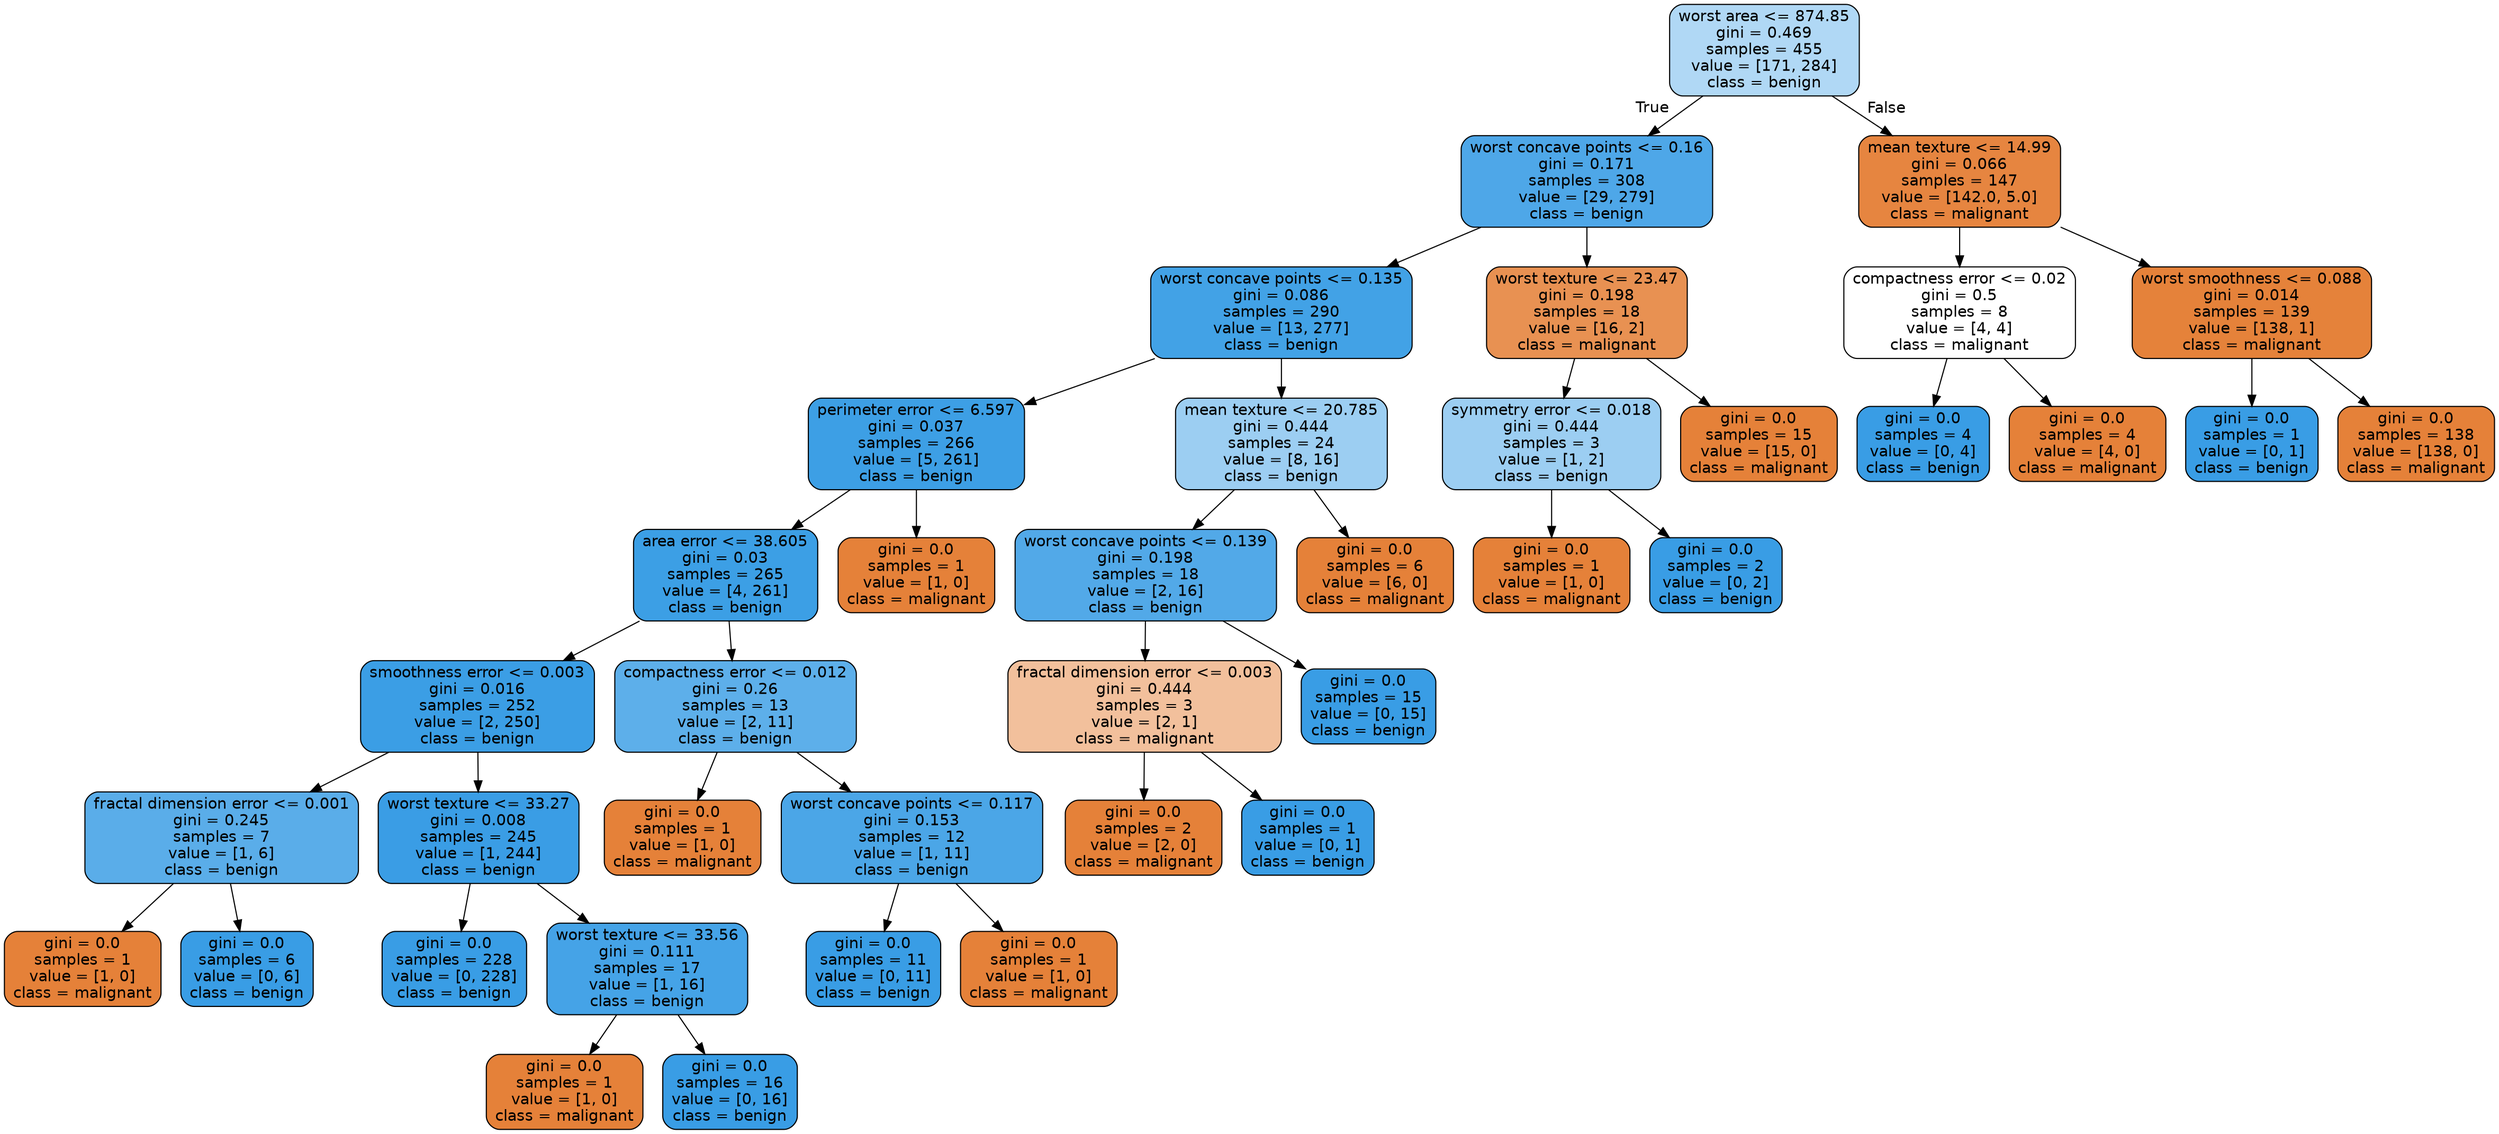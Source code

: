 digraph Tree {
node [shape=box, style="filled, rounded", color="black", fontname="helvetica"] ;
edge [fontname="helvetica"] ;
0 [label="worst area <= 874.85\ngini = 0.469\nsamples = 455\nvalue = [171, 284]\nclass = benign", fillcolor="#b0d8f5"] ;
1 [label="worst concave points <= 0.16\ngini = 0.171\nsamples = 308\nvalue = [29, 279]\nclass = benign", fillcolor="#4ea7e8"] ;
0 -> 1 [labeldistance=2.5, labelangle=45, headlabel="True"] ;
2 [label="worst concave points <= 0.135\ngini = 0.086\nsamples = 290\nvalue = [13, 277]\nclass = benign", fillcolor="#42a2e6"] ;
1 -> 2 ;
3 [label="perimeter error <= 6.597\ngini = 0.037\nsamples = 266\nvalue = [5, 261]\nclass = benign", fillcolor="#3d9fe5"] ;
2 -> 3 ;
4 [label="area error <= 38.605\ngini = 0.03\nsamples = 265\nvalue = [4, 261]\nclass = benign", fillcolor="#3c9fe5"] ;
3 -> 4 ;
5 [label="smoothness error <= 0.003\ngini = 0.016\nsamples = 252\nvalue = [2, 250]\nclass = benign", fillcolor="#3b9ee5"] ;
4 -> 5 ;
6 [label="fractal dimension error <= 0.001\ngini = 0.245\nsamples = 7\nvalue = [1, 6]\nclass = benign", fillcolor="#5aade9"] ;
5 -> 6 ;
7 [label="gini = 0.0\nsamples = 1\nvalue = [1, 0]\nclass = malignant", fillcolor="#e58139"] ;
6 -> 7 ;
8 [label="gini = 0.0\nsamples = 6\nvalue = [0, 6]\nclass = benign", fillcolor="#399de5"] ;
6 -> 8 ;
9 [label="worst texture <= 33.27\ngini = 0.008\nsamples = 245\nvalue = [1, 244]\nclass = benign", fillcolor="#3a9de5"] ;
5 -> 9 ;
10 [label="gini = 0.0\nsamples = 228\nvalue = [0, 228]\nclass = benign", fillcolor="#399de5"] ;
9 -> 10 ;
11 [label="worst texture <= 33.56\ngini = 0.111\nsamples = 17\nvalue = [1, 16]\nclass = benign", fillcolor="#45a3e7"] ;
9 -> 11 ;
12 [label="gini = 0.0\nsamples = 1\nvalue = [1, 0]\nclass = malignant", fillcolor="#e58139"] ;
11 -> 12 ;
13 [label="gini = 0.0\nsamples = 16\nvalue = [0, 16]\nclass = benign", fillcolor="#399de5"] ;
11 -> 13 ;
14 [label="compactness error <= 0.012\ngini = 0.26\nsamples = 13\nvalue = [2, 11]\nclass = benign", fillcolor="#5dafea"] ;
4 -> 14 ;
15 [label="gini = 0.0\nsamples = 1\nvalue = [1, 0]\nclass = malignant", fillcolor="#e58139"] ;
14 -> 15 ;
16 [label="worst concave points <= 0.117\ngini = 0.153\nsamples = 12\nvalue = [1, 11]\nclass = benign", fillcolor="#4ba6e7"] ;
14 -> 16 ;
17 [label="gini = 0.0\nsamples = 11\nvalue = [0, 11]\nclass = benign", fillcolor="#399de5"] ;
16 -> 17 ;
18 [label="gini = 0.0\nsamples = 1\nvalue = [1, 0]\nclass = malignant", fillcolor="#e58139"] ;
16 -> 18 ;
19 [label="gini = 0.0\nsamples = 1\nvalue = [1, 0]\nclass = malignant", fillcolor="#e58139"] ;
3 -> 19 ;
20 [label="mean texture <= 20.785\ngini = 0.444\nsamples = 24\nvalue = [8, 16]\nclass = benign", fillcolor="#9ccef2"] ;
2 -> 20 ;
21 [label="worst concave points <= 0.139\ngini = 0.198\nsamples = 18\nvalue = [2, 16]\nclass = benign", fillcolor="#52a9e8"] ;
20 -> 21 ;
22 [label="fractal dimension error <= 0.003\ngini = 0.444\nsamples = 3\nvalue = [2, 1]\nclass = malignant", fillcolor="#f2c09c"] ;
21 -> 22 ;
23 [label="gini = 0.0\nsamples = 2\nvalue = [2, 0]\nclass = malignant", fillcolor="#e58139"] ;
22 -> 23 ;
24 [label="gini = 0.0\nsamples = 1\nvalue = [0, 1]\nclass = benign", fillcolor="#399de5"] ;
22 -> 24 ;
25 [label="gini = 0.0\nsamples = 15\nvalue = [0, 15]\nclass = benign", fillcolor="#399de5"] ;
21 -> 25 ;
26 [label="gini = 0.0\nsamples = 6\nvalue = [6, 0]\nclass = malignant", fillcolor="#e58139"] ;
20 -> 26 ;
27 [label="worst texture <= 23.47\ngini = 0.198\nsamples = 18\nvalue = [16, 2]\nclass = malignant", fillcolor="#e89152"] ;
1 -> 27 ;
28 [label="symmetry error <= 0.018\ngini = 0.444\nsamples = 3\nvalue = [1, 2]\nclass = benign", fillcolor="#9ccef2"] ;
27 -> 28 ;
29 [label="gini = 0.0\nsamples = 1\nvalue = [1, 0]\nclass = malignant", fillcolor="#e58139"] ;
28 -> 29 ;
30 [label="gini = 0.0\nsamples = 2\nvalue = [0, 2]\nclass = benign", fillcolor="#399de5"] ;
28 -> 30 ;
31 [label="gini = 0.0\nsamples = 15\nvalue = [15, 0]\nclass = malignant", fillcolor="#e58139"] ;
27 -> 31 ;
32 [label="mean texture <= 14.99\ngini = 0.066\nsamples = 147\nvalue = [142.0, 5.0]\nclass = malignant", fillcolor="#e68540"] ;
0 -> 32 [labeldistance=2.5, labelangle=-45, headlabel="False"] ;
33 [label="compactness error <= 0.02\ngini = 0.5\nsamples = 8\nvalue = [4, 4]\nclass = malignant", fillcolor="#ffffff"] ;
32 -> 33 ;
34 [label="gini = 0.0\nsamples = 4\nvalue = [0, 4]\nclass = benign", fillcolor="#399de5"] ;
33 -> 34 ;
35 [label="gini = 0.0\nsamples = 4\nvalue = [4, 0]\nclass = malignant", fillcolor="#e58139"] ;
33 -> 35 ;
36 [label="worst smoothness <= 0.088\ngini = 0.014\nsamples = 139\nvalue = [138, 1]\nclass = malignant", fillcolor="#e5823a"] ;
32 -> 36 ;
37 [label="gini = 0.0\nsamples = 1\nvalue = [0, 1]\nclass = benign", fillcolor="#399de5"] ;
36 -> 37 ;
38 [label="gini = 0.0\nsamples = 138\nvalue = [138, 0]\nclass = malignant", fillcolor="#e58139"] ;
36 -> 38 ;
}